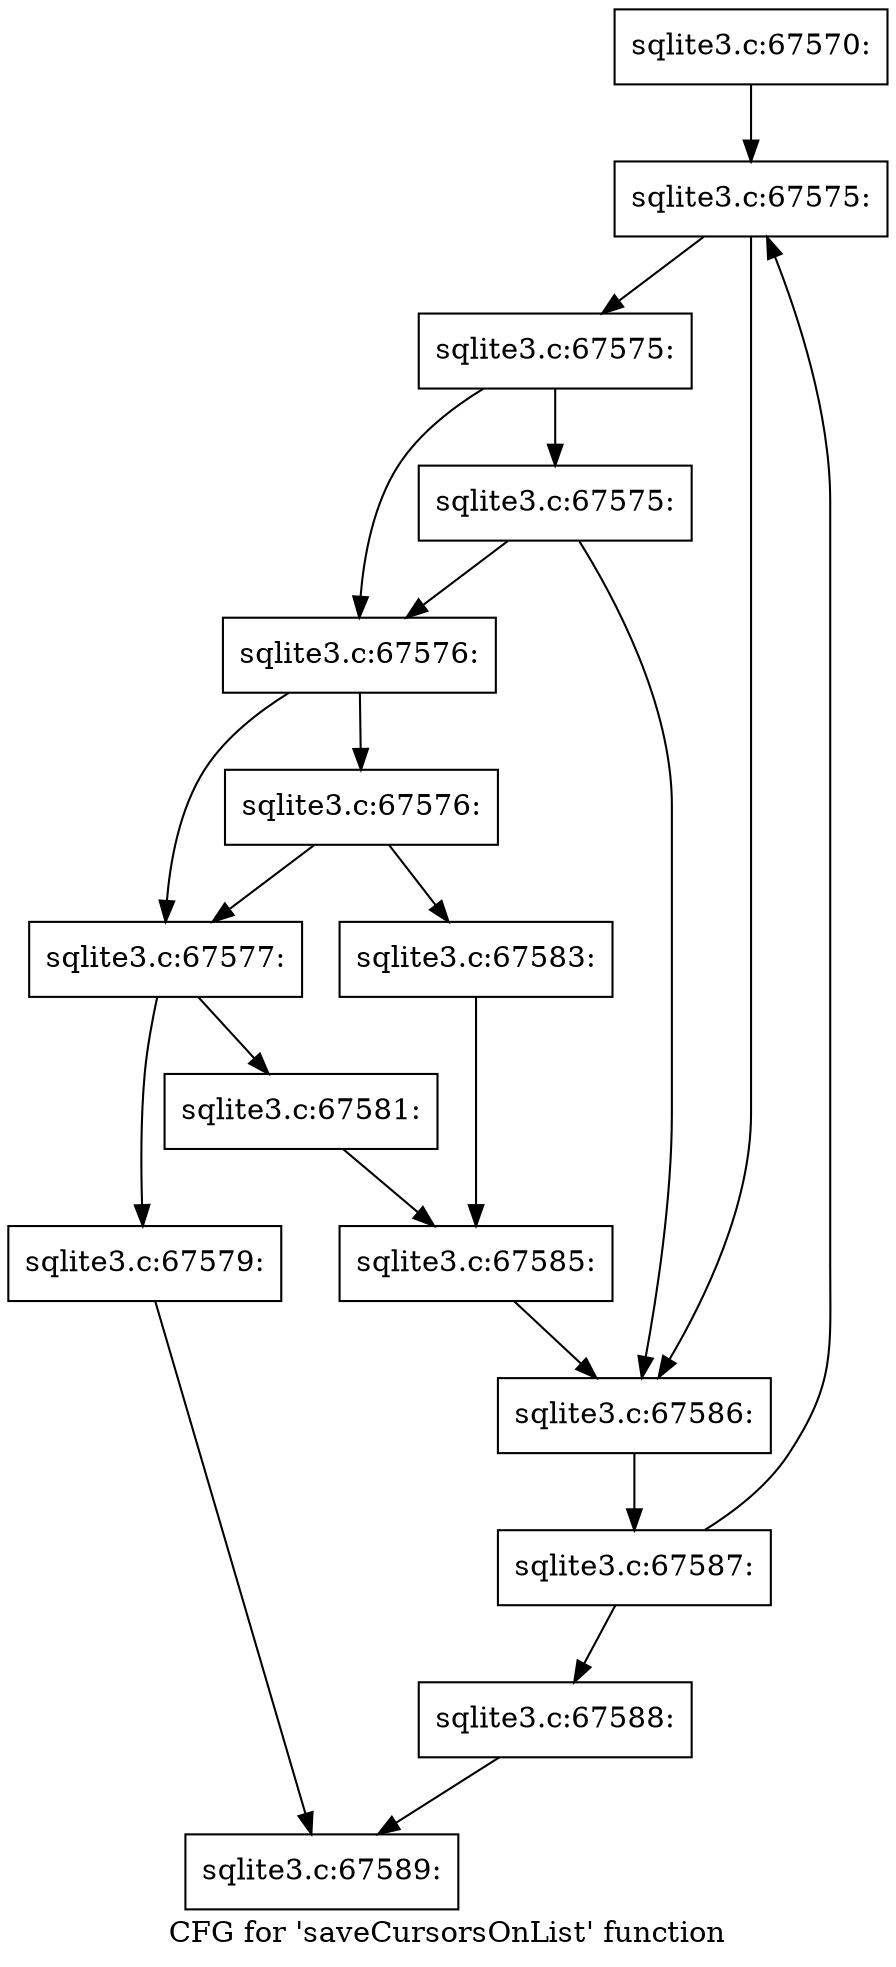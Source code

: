 digraph "CFG for 'saveCursorsOnList' function" {
	label="CFG for 'saveCursorsOnList' function";

	Node0x55c0f78af9e0 [shape=record,label="{sqlite3.c:67570:}"];
	Node0x55c0f78af9e0 -> Node0x55c0f78b41b0;
	Node0x55c0f78b41b0 [shape=record,label="{sqlite3.c:67575:}"];
	Node0x55c0f78b41b0 -> Node0x55c0f78b43b0;
	Node0x55c0f78b41b0 -> Node0x55c0f78b4360;
	Node0x55c0f78b43b0 [shape=record,label="{sqlite3.c:67575:}"];
	Node0x55c0f78b43b0 -> Node0x55c0f78b4310;
	Node0x55c0f78b43b0 -> Node0x55c0f78b46e0;
	Node0x55c0f78b46e0 [shape=record,label="{sqlite3.c:67575:}"];
	Node0x55c0f78b46e0 -> Node0x55c0f78b4310;
	Node0x55c0f78b46e0 -> Node0x55c0f78b4360;
	Node0x55c0f78b4310 [shape=record,label="{sqlite3.c:67576:}"];
	Node0x55c0f78b4310 -> Node0x55c0f78b4ec0;
	Node0x55c0f78b4310 -> Node0x55c0f78b4fb0;
	Node0x55c0f78b4fb0 [shape=record,label="{sqlite3.c:67576:}"];
	Node0x55c0f78b4fb0 -> Node0x55c0f78b4ec0;
	Node0x55c0f78b4fb0 -> Node0x55c0f78b4f60;
	Node0x55c0f78b4ec0 [shape=record,label="{sqlite3.c:67577:}"];
	Node0x55c0f78b4ec0 -> Node0x55c0f5978cf0;
	Node0x55c0f78b4ec0 -> Node0x55c0f78b6270;
	Node0x55c0f5978cf0 [shape=record,label="{sqlite3.c:67579:}"];
	Node0x55c0f5978cf0 -> Node0x55c0f78afb60;
	Node0x55c0f78b6270 [shape=record,label="{sqlite3.c:67581:}"];
	Node0x55c0f78b6270 -> Node0x55c0f78b4f10;
	Node0x55c0f78b4f60 [shape=record,label="{sqlite3.c:67583:}"];
	Node0x55c0f78b4f60 -> Node0x55c0f78b4f10;
	Node0x55c0f78b4f10 [shape=record,label="{sqlite3.c:67585:}"];
	Node0x55c0f78b4f10 -> Node0x55c0f78b4360;
	Node0x55c0f78b4360 [shape=record,label="{sqlite3.c:67586:}"];
	Node0x55c0f78b4360 -> Node0x55c0f78b4160;
	Node0x55c0f78b4160 [shape=record,label="{sqlite3.c:67587:}"];
	Node0x55c0f78b4160 -> Node0x55c0f78b41b0;
	Node0x55c0f78b4160 -> Node0x55c0f78b4110;
	Node0x55c0f78b4110 [shape=record,label="{sqlite3.c:67588:}"];
	Node0x55c0f78b4110 -> Node0x55c0f78afb60;
	Node0x55c0f78afb60 [shape=record,label="{sqlite3.c:67589:}"];
}
